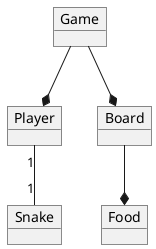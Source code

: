 @startuml
'https://plantuml.com/class-diagram
!pragma layout smetana{

object Game
object Player
object Board
object Snake
object Food


Game --* Player
Game --* Board
Player "1" -- "1" Snake
Board --* Food



}


@enduml